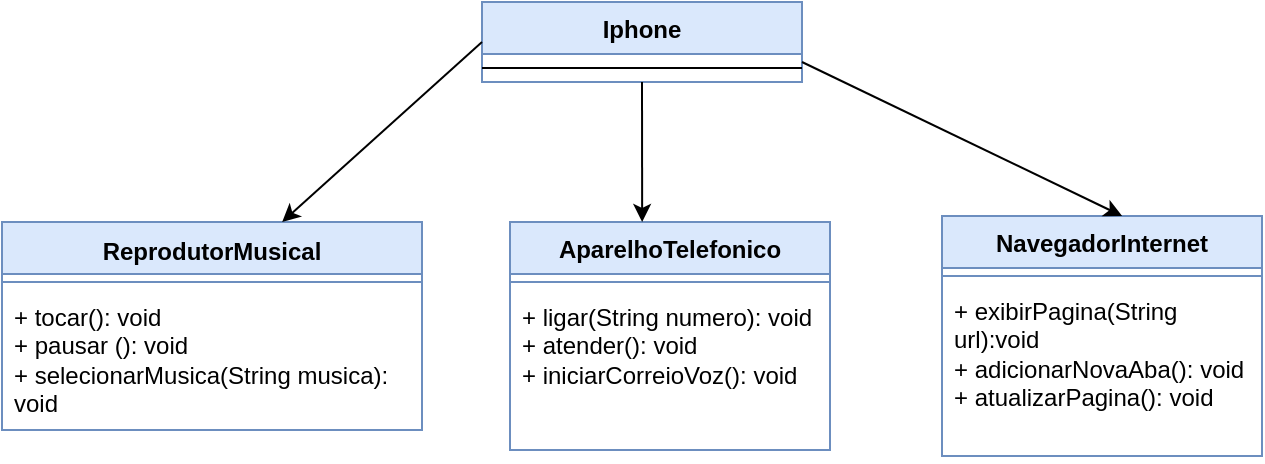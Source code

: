 <mxfile version="26.1.0">
  <diagram id="C5RBs43oDa-KdzZeNtuy" name="Page-1">
    <mxGraphModel dx="724" dy="426" grid="1" gridSize="10" guides="1" tooltips="1" connect="1" arrows="1" fold="1" page="1" pageScale="1" pageWidth="827" pageHeight="1169" math="0" shadow="0">
      <root>
        <mxCell id="WIyWlLk6GJQsqaUBKTNV-0" />
        <mxCell id="WIyWlLk6GJQsqaUBKTNV-1" parent="WIyWlLk6GJQsqaUBKTNV-0" />
        <mxCell id="EM8zA54yrxlwF_9qZtm2-0" value="Iphone" style="swimlane;fontStyle=1;align=center;verticalAlign=top;childLayout=stackLayout;horizontal=1;startSize=26;horizontalStack=0;resizeParent=1;resizeParentMax=0;resizeLast=0;collapsible=1;marginBottom=0;whiteSpace=wrap;html=1;fillColor=#dae8fc;strokeColor=#6c8ebf;" vertex="1" parent="WIyWlLk6GJQsqaUBKTNV-1">
          <mxGeometry x="320" y="160" width="160" height="40" as="geometry" />
        </mxCell>
        <mxCell id="EM8zA54yrxlwF_9qZtm2-2" value="" style="line;strokeWidth=1;align=left;verticalAlign=middle;spacingTop=-1;spacingLeft=3;spacingRight=3;rotatable=0;labelPosition=right;points=[];portConstraint=eastwest;" vertex="1" parent="EM8zA54yrxlwF_9qZtm2-0">
          <mxGeometry y="26" width="160" height="14" as="geometry" />
        </mxCell>
        <mxCell id="EM8zA54yrxlwF_9qZtm2-4" value="ReprodutorMusical" style="swimlane;fontStyle=1;align=center;verticalAlign=top;childLayout=stackLayout;horizontal=1;startSize=26;horizontalStack=0;resizeParent=1;resizeParentMax=0;resizeLast=0;collapsible=1;marginBottom=0;whiteSpace=wrap;html=1;strokeWidth=1;spacing=3;fillColor=#dae8fc;strokeColor=#6c8ebf;" vertex="1" parent="WIyWlLk6GJQsqaUBKTNV-1">
          <mxGeometry x="80" y="270" width="210" height="104" as="geometry">
            <mxRectangle x="60" y="220" width="140" height="30" as="alternateBounds" />
          </mxGeometry>
        </mxCell>
        <mxCell id="EM8zA54yrxlwF_9qZtm2-6" value="" style="line;strokeWidth=1;fillColor=none;align=left;verticalAlign=middle;spacingTop=-1;spacingLeft=3;spacingRight=3;rotatable=0;labelPosition=right;points=[];portConstraint=eastwest;strokeColor=inherit;" vertex="1" parent="EM8zA54yrxlwF_9qZtm2-4">
          <mxGeometry y="26" width="210" height="8" as="geometry" />
        </mxCell>
        <mxCell id="EM8zA54yrxlwF_9qZtm2-7" value="&lt;div&gt;+ tocar(): void&lt;/div&gt;&lt;div&gt;+ pausar (): void&lt;/div&gt;&lt;div&gt;+ selecionarMusica(String musica): void&lt;/div&gt;" style="text;strokeColor=none;fillColor=none;align=left;verticalAlign=top;spacingLeft=4;spacingRight=4;overflow=hidden;rotatable=0;points=[[0,0.5],[1,0.5]];portConstraint=eastwest;whiteSpace=wrap;html=1;" vertex="1" parent="EM8zA54yrxlwF_9qZtm2-4">
          <mxGeometry y="34" width="210" height="70" as="geometry" />
        </mxCell>
        <mxCell id="EM8zA54yrxlwF_9qZtm2-8" value="AparelhoTelefonico" style="swimlane;fontStyle=1;align=center;verticalAlign=top;childLayout=stackLayout;horizontal=1;startSize=26;horizontalStack=0;resizeParent=1;resizeParentMax=0;resizeLast=0;collapsible=1;marginBottom=0;whiteSpace=wrap;html=1;fillColor=#dae8fc;strokeColor=#6c8ebf;" vertex="1" parent="WIyWlLk6GJQsqaUBKTNV-1">
          <mxGeometry x="334" y="270" width="160" height="114" as="geometry" />
        </mxCell>
        <mxCell id="EM8zA54yrxlwF_9qZtm2-10" value="" style="line;strokeWidth=1;fillColor=none;align=left;verticalAlign=middle;spacingTop=-1;spacingLeft=3;spacingRight=3;rotatable=0;labelPosition=right;points=[];portConstraint=eastwest;strokeColor=inherit;" vertex="1" parent="EM8zA54yrxlwF_9qZtm2-8">
          <mxGeometry y="26" width="160" height="8" as="geometry" />
        </mxCell>
        <mxCell id="EM8zA54yrxlwF_9qZtm2-11" value="+ ligar(String numero): void&lt;div&gt;+ atender(): void&lt;/div&gt;&lt;div&gt;+ iniciarCorreioVoz(): void&lt;/div&gt;" style="text;strokeColor=none;fillColor=none;align=left;verticalAlign=top;spacingLeft=4;spacingRight=4;overflow=hidden;rotatable=0;points=[[0,0.5],[1,0.5]];portConstraint=eastwest;whiteSpace=wrap;html=1;" vertex="1" parent="EM8zA54yrxlwF_9qZtm2-8">
          <mxGeometry y="34" width="160" height="80" as="geometry" />
        </mxCell>
        <mxCell id="EM8zA54yrxlwF_9qZtm2-12" value="NavegadorInternet" style="swimlane;fontStyle=1;align=center;verticalAlign=top;childLayout=stackLayout;horizontal=1;startSize=26;horizontalStack=0;resizeParent=1;resizeParentMax=0;resizeLast=0;collapsible=1;marginBottom=0;whiteSpace=wrap;html=1;fillColor=#dae8fc;strokeColor=#6c8ebf;" vertex="1" parent="WIyWlLk6GJQsqaUBKTNV-1">
          <mxGeometry x="550" y="267" width="160" height="120" as="geometry" />
        </mxCell>
        <mxCell id="EM8zA54yrxlwF_9qZtm2-14" value="" style="line;strokeWidth=1;fillColor=none;align=left;verticalAlign=middle;spacingTop=-1;spacingLeft=3;spacingRight=3;rotatable=0;labelPosition=right;points=[];portConstraint=eastwest;strokeColor=inherit;" vertex="1" parent="EM8zA54yrxlwF_9qZtm2-12">
          <mxGeometry y="26" width="160" height="8" as="geometry" />
        </mxCell>
        <mxCell id="EM8zA54yrxlwF_9qZtm2-15" value="+ exibirPagina(String url):void&lt;div&gt;+ adicionarNovaAba(): void&lt;/div&gt;&lt;div&gt;+ atualizarPagina(): void&lt;/div&gt;" style="text;strokeColor=none;fillColor=none;align=left;verticalAlign=top;spacingLeft=4;spacingRight=4;overflow=hidden;rotatable=0;points=[[0,0.5],[1,0.5]];portConstraint=eastwest;whiteSpace=wrap;html=1;" vertex="1" parent="EM8zA54yrxlwF_9qZtm2-12">
          <mxGeometry y="34" width="160" height="86" as="geometry" />
        </mxCell>
        <mxCell id="EM8zA54yrxlwF_9qZtm2-23" value="" style="endArrow=classic;html=1;rounded=0;exitX=0;exitY=0.5;exitDx=0;exitDy=0;entryX=0.667;entryY=0;entryDx=0;entryDy=0;entryPerimeter=0;" edge="1" parent="WIyWlLk6GJQsqaUBKTNV-1" source="EM8zA54yrxlwF_9qZtm2-0" target="EM8zA54yrxlwF_9qZtm2-4">
          <mxGeometry width="50" height="50" relative="1" as="geometry">
            <mxPoint x="220" y="100" as="sourcePoint" />
            <mxPoint x="220" y="167" as="targetPoint" />
            <Array as="points" />
          </mxGeometry>
        </mxCell>
        <mxCell id="EM8zA54yrxlwF_9qZtm2-25" value="" style="endArrow=classic;html=1;rounded=0;exitX=0.5;exitY=1;exitDx=0;exitDy=0;entryX=0.413;entryY=0;entryDx=0;entryDy=0;entryPerimeter=0;" edge="1" parent="WIyWlLk6GJQsqaUBKTNV-1" source="EM8zA54yrxlwF_9qZtm2-0" target="EM8zA54yrxlwF_9qZtm2-8">
          <mxGeometry width="50" height="50" relative="1" as="geometry">
            <mxPoint x="370" y="40" as="sourcePoint" />
            <mxPoint x="370" y="130" as="targetPoint" />
          </mxGeometry>
        </mxCell>
        <mxCell id="EM8zA54yrxlwF_9qZtm2-26" value="" style="endArrow=classic;html=1;rounded=0;exitX=1;exitY=0.75;exitDx=0;exitDy=0;entryX=0.563;entryY=0;entryDx=0;entryDy=0;entryPerimeter=0;" edge="1" parent="WIyWlLk6GJQsqaUBKTNV-1" source="EM8zA54yrxlwF_9qZtm2-0" target="EM8zA54yrxlwF_9qZtm2-12">
          <mxGeometry width="50" height="50" relative="1" as="geometry">
            <mxPoint x="560" y="90" as="sourcePoint" />
            <mxPoint x="640" y="80" as="targetPoint" />
            <Array as="points" />
          </mxGeometry>
        </mxCell>
      </root>
    </mxGraphModel>
  </diagram>
</mxfile>
